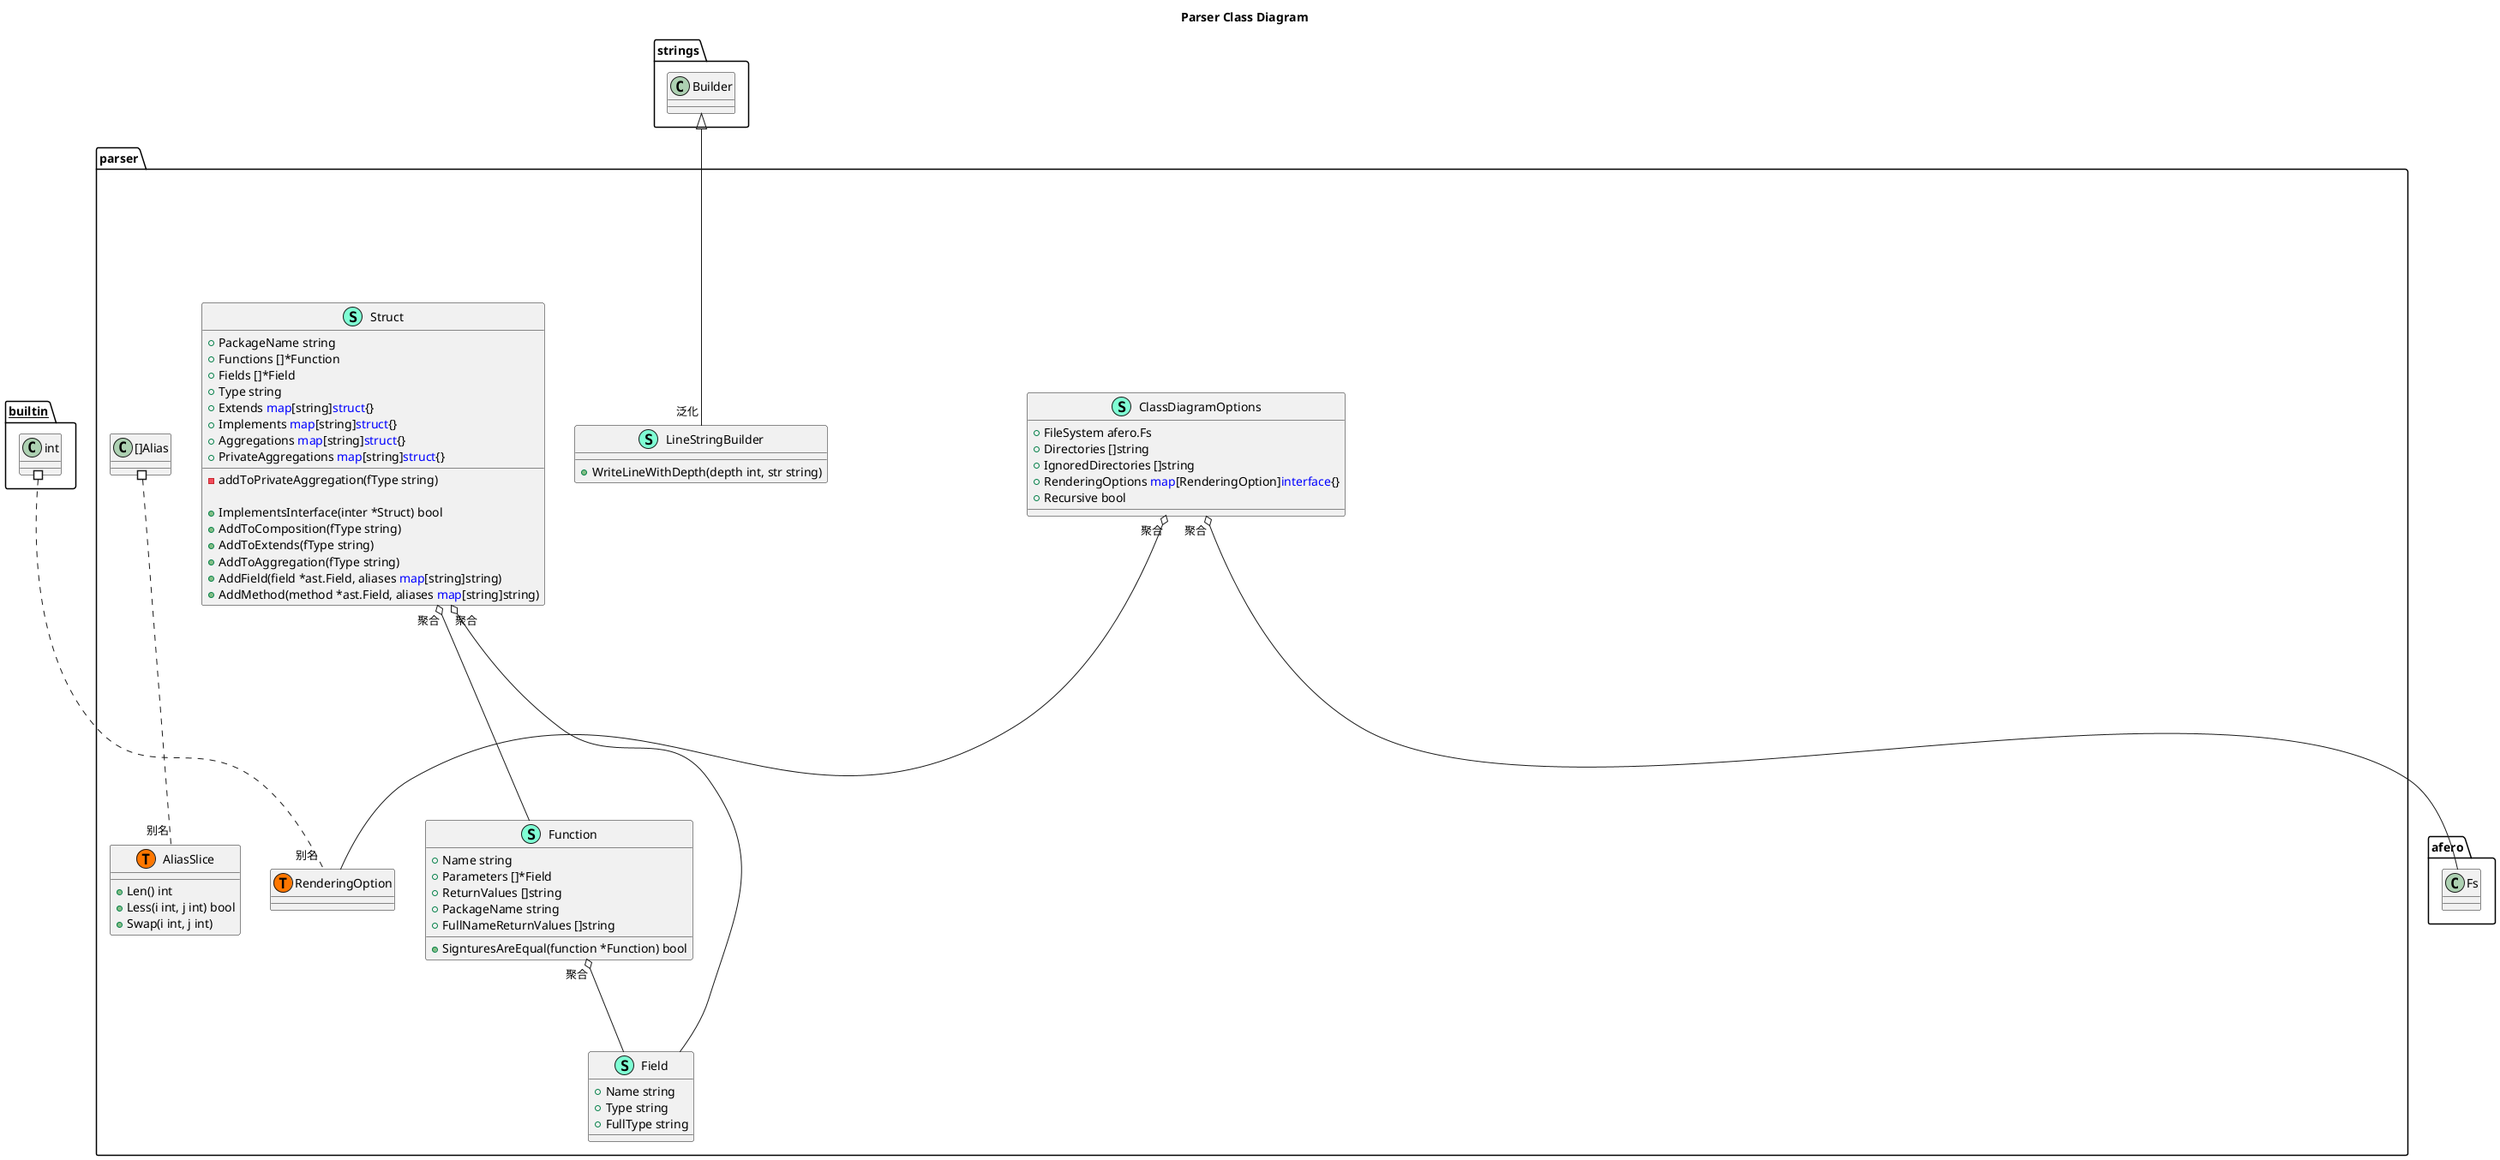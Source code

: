 @startuml
title Parser Class Diagram
namespace parser {
    class Alias << (S,Aquamarine) >> {
        + Name string
        + PackageName string
        + AliasOf string

    }
    class AliasSlice << (S,Aquamarine) >> {
        + Len() int
        + Less(i int, j int) bool
        + Swap(i int, j int) 

    }
    class ClassDiagramOptions << (S,Aquamarine) >> {
        + FileSystem afero.Fs
        + Directories []string
        + IgnoredDirectories []string
        + RenderingOptions <font color=blue>map</font>[RenderingOption]<font color=blue>interface</font>{}
        + Recursive bool

    }
    class ClassParser << (S,Aquamarine) >> {
        - renderingOptions *RenderingOptions
        - structure <font color=blue>map</font>[string]<font color=blue>map</font>[string]*Struct
        - currentPackageName string
        - allInterfaces <font color=blue>map</font>[string]<font color=blue>struct</font>{}
        - allStructs <font color=blue>map</font>[string]<font color=blue>struct</font>{}
        - allImports <font color=blue>map</font>[string]string
        - allAliases <font color=blue>map</font>[string]*Alias
        - allRenamedStructs <font color=blue>map</font>[string]<font color=blue>map</font>[string]string

        - parsePackage(node ast.Node) 
        - parseImports(impt *ast.ImportSpec) 
        - parseDirectory(directoryPath string) error
        - parseFileDeclarations(node ast.Decl) 
        - handleFuncDecl(decl *ast.FuncDecl) 
        - handleGenDecl(decl *ast.GenDecl) 
        - processSpec(spec ast.Spec) 
        - renderStructures(pack string, structures <font color=blue>map</font>[string]*Struct, str *LineStringBuilder) 
        - renderAliases(str *LineStringBuilder) 
        - renderStructure(structure *Struct, pack string, name string, str *LineStringBuilder, composition *LineStringBuilder, extends *LineStringBuilder, aggregations *LineStringBuilder) 
        - renderExtends(structure *Struct, name string, composition *LineStringBuilder) 
        - renderAggregations(structure *Struct, name string, aggregations *LineStringBuilder) 
        - updatePrivateAggregations(structure *Struct, aggregationsMap <font color=blue>map</font>[string]<font color=blue>struct</font>{}) 
        - renderAggregationMap(aggregationMap <font color=blue>map</font>[string]<font color=blue>struct</font>{}, structure *Struct, aggregations *LineStringBuilder, name string) 
        - getPackageName(t string, st *Struct) string
        - renderImplements(structure *Struct, name string, extends *LineStringBuilder) 
        - renderStructMethods(structure *Struct, privateMethods *LineStringBuilder, publicMethods *LineStringBuilder) 
        - renderStructFields(structure *Struct, privateFields *LineStringBuilder, publicFields *LineStringBuilder) 
        - getOrCreateStruct(name string) *Struct
        - getStruct(structName string) *Struct

        + Render() string
        + SetRenderingOptions(ro <font color=blue>map</font>[RenderingOption]<font color=blue>interface</font>{}) error

    }
    class Field << (S,Aquamarine) >> {
        + Name string
        + Type string
        + FullType string

    }
    class Function << (S,Aquamarine) >> {
        + Name string
        + Parameters []*Field
        + ReturnValues []string
        + PackageName string
        + FullNameReturnValues []string

        + SignturesAreEqual(function *Function) bool

    }
    class LineStringBuilder << (S,Aquamarine) >> {
        + WriteLineWithDepth(depth int, str string) 

    }
    class RenderingOptions << (S,Aquamarine) >> {
        + Title string
        + Notes string
        + Aggregations bool
        + Fields bool
        + Methods bool
        + Compositions bool
        + Implementations bool
        + Aliases bool
        + ConnectionLabels bool
        + AggregatePrivateMembers bool
        + PrivateMembers bool

    }
    class Struct << (S,Aquamarine) >> {
        + PackageName string
        + Functions []*Function
        + Fields []*Field
        + Type string
        + Extends <font color=blue>map</font>[string]<font color=blue>struct</font>{}
        + Implements <font color=blue>map</font>[string]<font color=blue>struct</font>{}
        + Aggregations <font color=blue>map</font>[string]<font color=blue>struct</font>{}
        + PrivateAggregations <font color=blue>map</font>[string]<font color=blue>struct</font>{}

        - addToPrivateAggregation(fType string) 

        + ImplementsInterface(inter *Struct) bool
        + AddToComposition(fType string) 
        + AddToExtends(fType string) 
        + AddToAggregation(fType string) 
        + AddField(field *ast.Field, aliases <font color=blue>map</font>[string]string) 
        + AddMethod(method *ast.Field, aliases <font color=blue>map</font>[string]string) 

    }
    class parser.AliasSlice << (T, #FF7700) >>  {
    }
    class parser.RenderingOption << (T, #FF7700) >>  {
    }
}
"strings.Builder" <|-- "泛化""parser.LineStringBuilder"


"parser.ClassDiagramOptions""聚合" o-- "afero.Fs"
"parser.ClassDiagramOptions""聚合" o-- "parser.RenderingOption"
"parser.Function""聚合" o-- "parser.Field"
"parser.Struct""聚合" o-- "parser.Field"
"parser.Struct""聚合" o-- "parser.Function"

"__builtin__.int" #.. "别名""parser.RenderingOption"
"parser.[]Alias" #.. "别名""parser.AliasSlice"
hide @unlinked
@enduml
